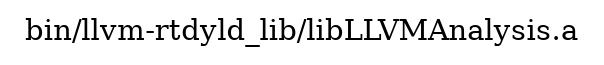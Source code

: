 digraph "bin/llvm-rtdyld_lib/libLLVMAnalysis.a" {
	label="bin/llvm-rtdyld_lib/libLLVMAnalysis.a";
	rankdir=LR;

}
